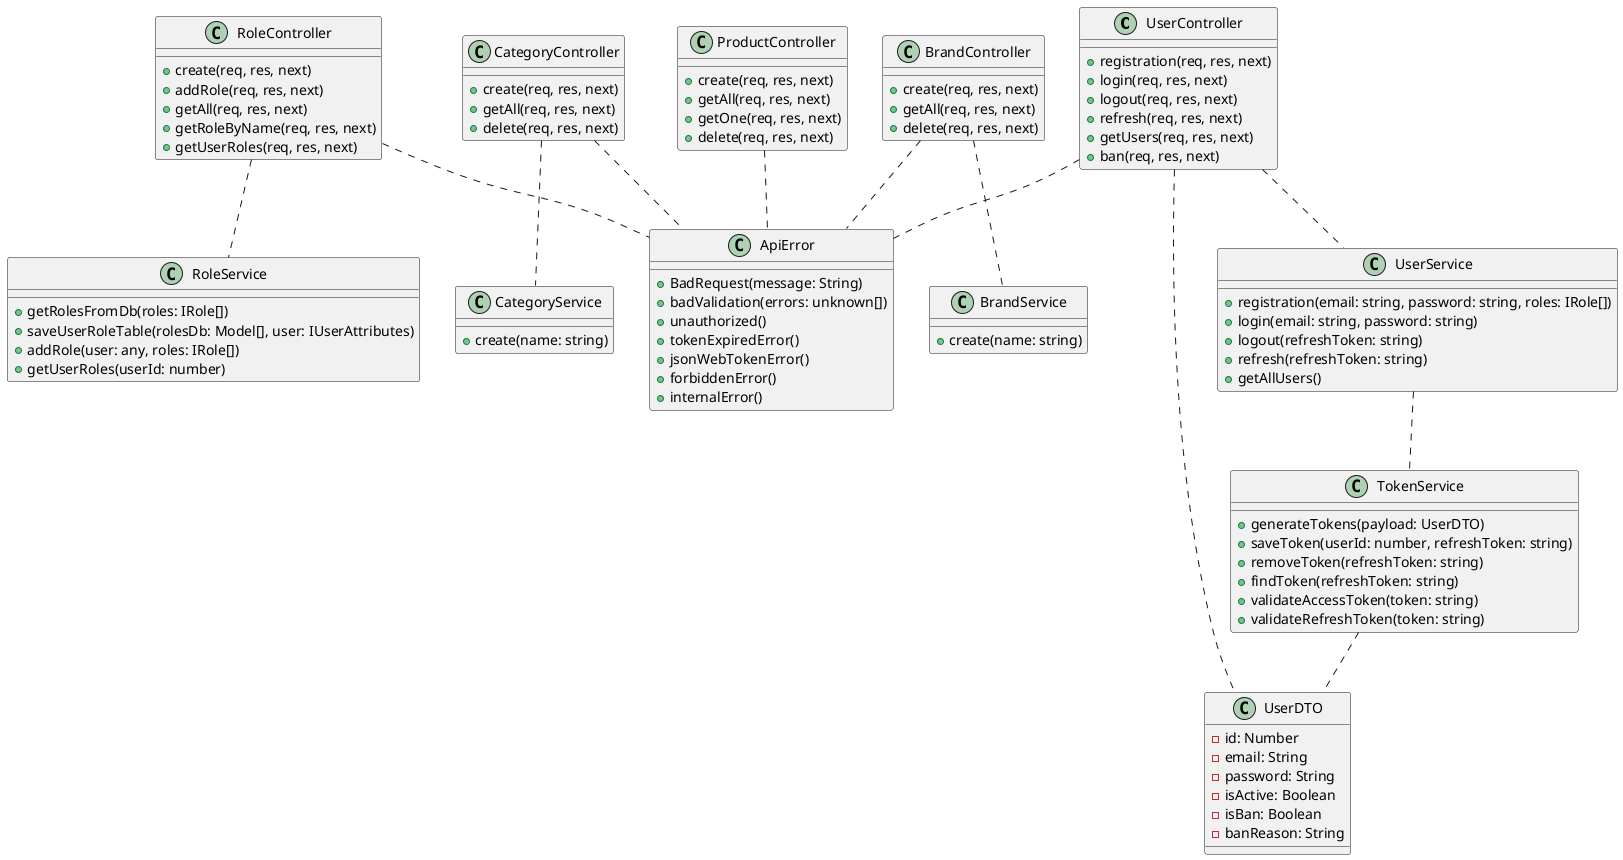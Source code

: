 @startuml

class UserController
{
    + registration(req, res, next)
    + login(req, res, next)
    + logout(req, res, next)
    + refresh(req, res, next)
    + getUsers(req, res, next)
    + ban(req, res, next)
}

class RoleController
{
    + create(req, res, next)
    + addRole(req, res, next)
    + getAll(req, res, next)
    + getRoleByName(req, res, next)
    + getUserRoles(req, res, next)
}

class ProductController
{
    + create(req, res, next)
    + getAll(req, res, next)
    + getOne(req, res, next)
    + delete(req, res, next)
}

class CategoryController {
    + create(req, res, next)
    + getAll(req, res, next)
    + delete(req, res, next)
}

class BrandController 
{
    + create(req, res, next)
    + getAll(req, res, next)
    + delete(req, res, next)
}

class ApiError
{
    + BadRequest(message: String)
    + badValidation(errors: unknown[])
    + unauthorized()
    + tokenExpiredError()
    + jsonWebTokenError()
    + forbiddenError()
    + internalError()
}

class UserDTO 
{
 - id: Number
 - email: String
 - password: String
 - isActive: Boolean
 - isBan: Boolean
 - banReason: String
}

class UserService
{
    + registration(email: string, password: string, roles: IRole[])
    + login(email: string, password: string)
    + logout(refreshToken: string)
    + refresh(refreshToken: string)
    + getAllUsers()
}

class TokenService
{
    +  generateTokens(payload: UserDTO) 
    + saveToken(userId: number, refreshToken: string) 
    + removeToken(refreshToken: string) 
    + findToken(refreshToken: string) 
    + validateAccessToken(token: string)
    + validateRefreshToken(token: string)
}

class RoleService
{
    + getRolesFromDb(roles: IRole[])
    + saveUserRoleTable(rolesDb: Model[], user: IUserAttributes)
    + addRole(user: any, roles: IRole[]) 
    + getUserRoles(userId: number) 
}

class CategoryService
{
    + create(name: string)
}

class BrandService
{
    + create(name: string)
}


UserController .. UserService
RoleController .. RoleService
CategoryController .. CategoryService
BrandController .. BrandService

UserService .. TokenService
UserController .. UserDTO
TokenService .. UserDTO

UserController .. ApiError
RoleController .. ApiError
CategoryController .. ApiError
BrandController .. ApiError
ProductController .. ApiError












@enduml